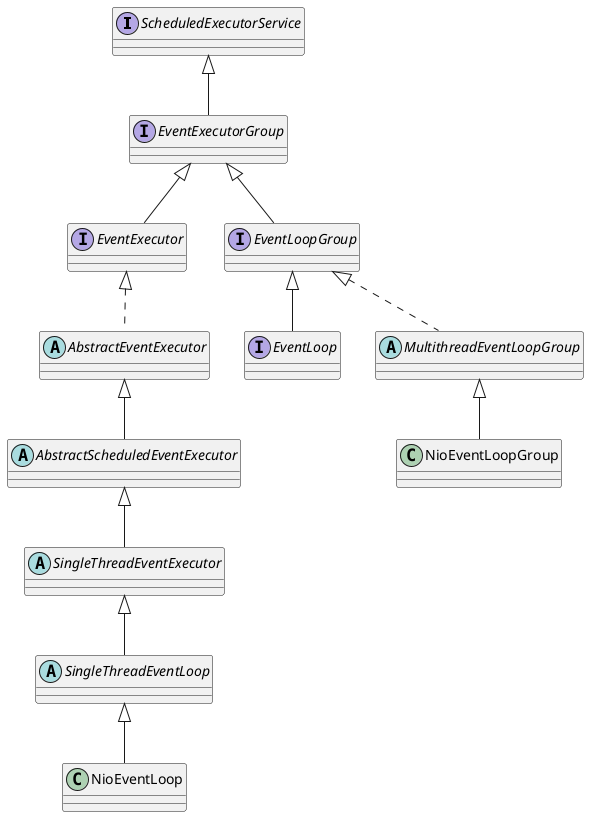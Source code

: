 @startuml

interface ScheduledExecutorService
interface EventExecutorGroup
interface EventExecutor

abstract class AbstractEventExecutor
abstract class AbstractScheduledEventExecutor
abstract class SingleThreadEventExecutor
abstract class SingleThreadEventLoop

interface EventLoopGroup
interface EventLoop
class NioEventLoop
abstract class MultithreadEventLoopGroup

ScheduledExecutorService <|--  EventExecutorGroup
EventExecutorGroup <|-- EventExecutor
EventExecutor <|.. AbstractEventExecutor
AbstractEventExecutor <|-- AbstractScheduledEventExecutor
AbstractScheduledEventExecutor <|-- SingleThreadEventExecutor
SingleThreadEventExecutor <|-- SingleThreadEventLoop
SingleThreadEventLoop <|-- NioEventLoop

EventLoopGroup <|-- EventLoop
EventExecutorGroup <|-- EventLoopGroup
EventLoopGroup <|.. MultithreadEventLoopGroup
MultithreadEventLoopGroup <|-- NioEventLoopGroup
@enduml